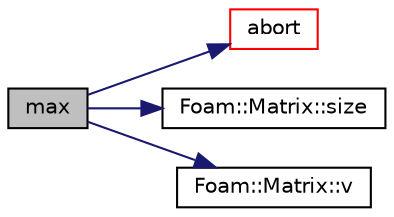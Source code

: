 digraph "max"
{
  bgcolor="transparent";
  edge [fontname="Helvetica",fontsize="10",labelfontname="Helvetica",labelfontsize="10"];
  node [fontname="Helvetica",fontsize="10",shape=record];
  rankdir="LR";
  Node124419 [label="max",height=0.2,width=0.4,color="black", fillcolor="grey75", style="filled", fontcolor="black"];
  Node124419 -> Node124420 [color="midnightblue",fontsize="10",style="solid",fontname="Helvetica"];
  Node124420 [label="abort",height=0.2,width=0.4,color="red",URL="$a21851.html#a447107a607d03e417307c203fa5fb44b"];
  Node124419 -> Node124465 [color="midnightblue",fontsize="10",style="solid",fontname="Helvetica"];
  Node124465 [label="Foam::Matrix::size",height=0.2,width=0.4,color="black",URL="$a27889.html#a47b3bf30da1eb3ab8076b5fbe00e0494",tooltip="Return the number of elements in matrix (m*n) "];
  Node124419 -> Node124466 [color="midnightblue",fontsize="10",style="solid",fontname="Helvetica"];
  Node124466 [label="Foam::Matrix::v",height=0.2,width=0.4,color="black",URL="$a27889.html#a83f169f1b63210a7236cb1979db8aa04",tooltip="Return element vector of the constant Matrix. "];
}
